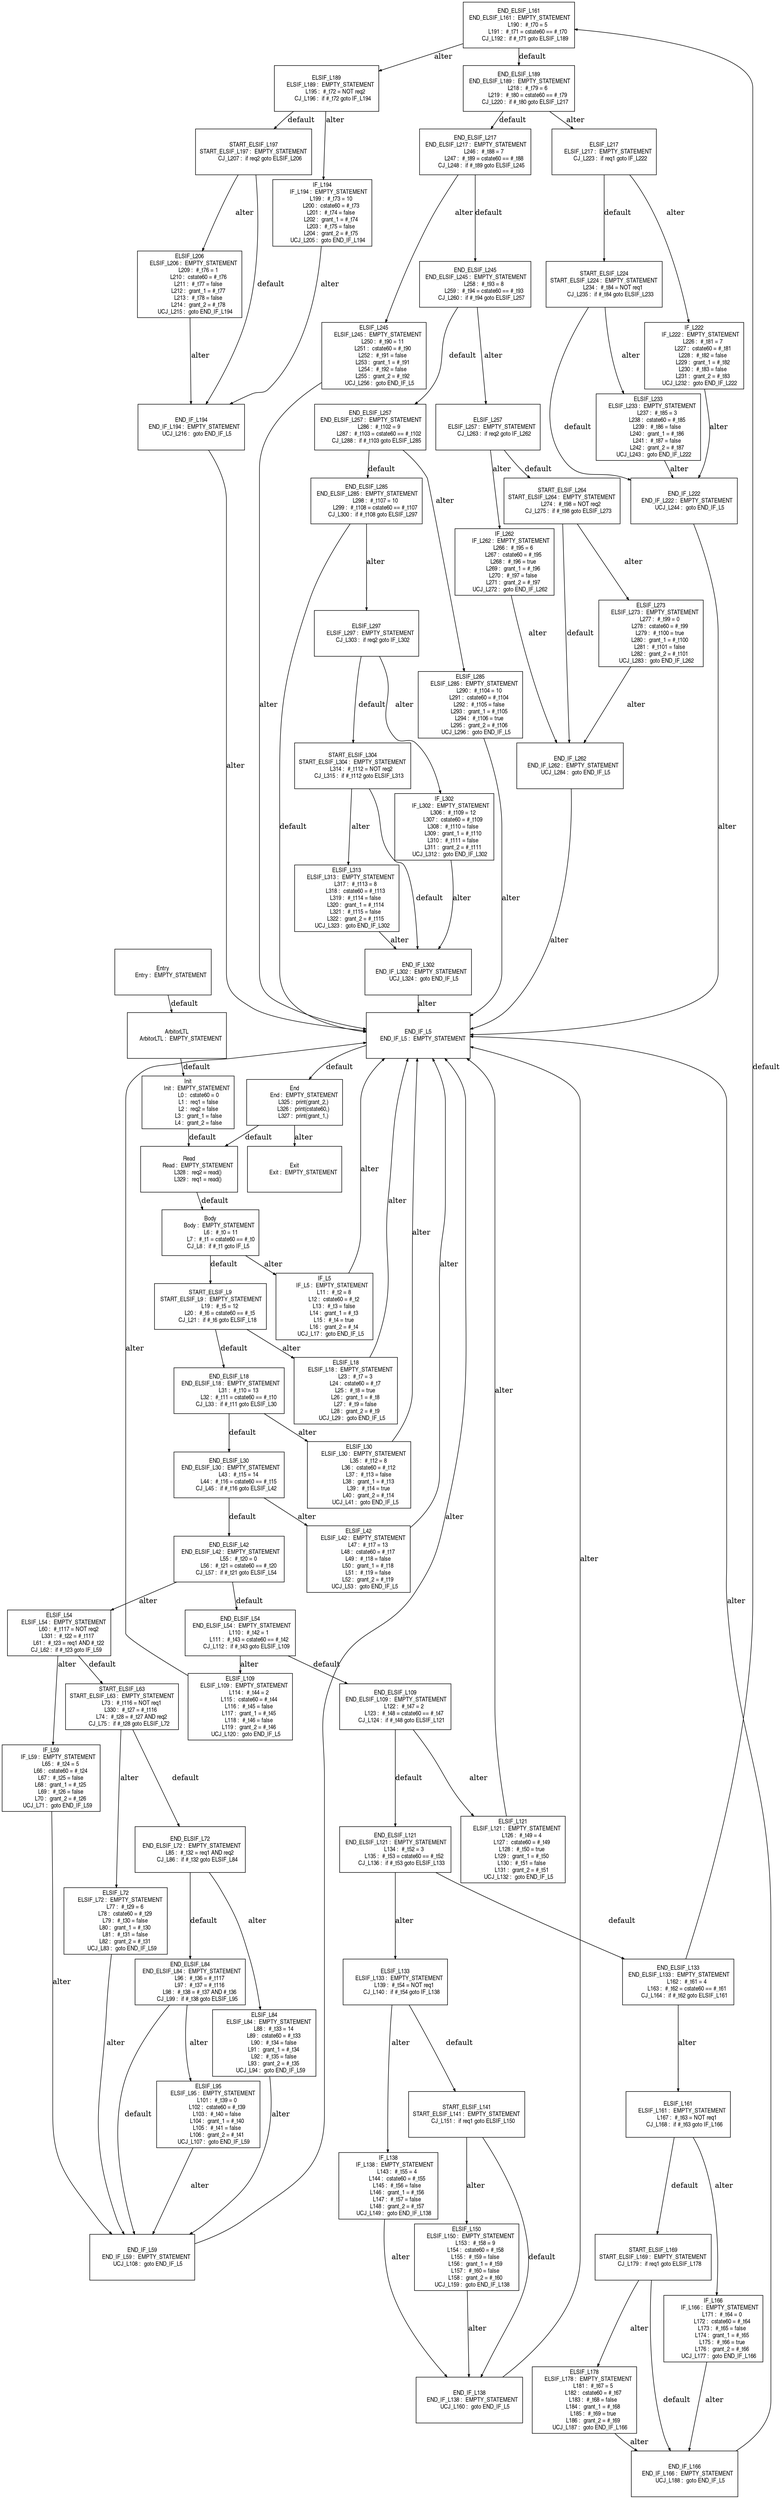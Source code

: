 digraph G {
  ranksep=.25;
  edge [arrowsize=.5]
  node [shape=rectangle, fontname="ArialNarrow",
        fontsize=12,  height=1.2];
  "END_ELSIF_L161
 END_ELSIF_L161 :  EMPTY_STATEMENT
           L190 :  #_t70 = 5
           L191 :  #_t71 = cstate60 == #_t70
        CJ_L192 :  if #_t71 goto ELSIF_L189
"; "ELSIF_L150
     ELSIF_L150 :  EMPTY_STATEMENT
           L153 :  #_t58 = 9
           L154 :  cstate60 = #_t58
           L155 :  #_t59 = false
           L156 :  grant_1 = #_t59
           L157 :  #_t60 = false
           L158 :  grant_2 = #_t60
       UCJ_L159 :  goto END_IF_L138
"; "IF_L138
        IF_L138 :  EMPTY_STATEMENT
           L143 :  #_t55 = 4
           L144 :  cstate60 = #_t55
           L145 :  #_t56 = false
           L146 :  grant_1 = #_t56
           L147 :  #_t57 = false
           L148 :  grant_2 = #_t57
       UCJ_L149 :  goto END_IF_L138
"; "Read
           Read :  EMPTY_STATEMENT
           L328 :  req2 = read()
           L329 :  req1 = read()
"; "START_ELSIF_L9
 START_ELSIF_L9 :  EMPTY_STATEMENT
            L19 :  #_t5 = 12
            L20 :  #_t6 = cstate60 == #_t5
         CJ_L21 :  if #_t6 goto ELSIF_L18
"; "ELSIF_L133
     ELSIF_L133 :  EMPTY_STATEMENT
           L139 :  #_t54 = NOT req1
        CJ_L140 :  if #_t54 goto IF_L138
"; "END_IF_L262
    END_IF_L262 :  EMPTY_STATEMENT
       UCJ_L284 :  goto END_IF_L5
"; "ELSIF_L285
     ELSIF_L285 :  EMPTY_STATEMENT
           L290 :  #_t104 = 10
           L291 :  cstate60 = #_t104
           L292 :  #_t105 = false
           L293 :  grant_1 = #_t105
           L294 :  #_t106 = true
           L295 :  grant_2 = #_t106
       UCJ_L296 :  goto END_IF_L5
"; "END_IF_L222
    END_IF_L222 :  EMPTY_STATEMENT
       UCJ_L244 :  goto END_IF_L5
"; "ELSIF_L189
     ELSIF_L189 :  EMPTY_STATEMENT
           L195 :  #_t72 = NOT req2
        CJ_L196 :  if #_t72 goto IF_L194
"; "START_ELSIF_L197
START_ELSIF_L197 :  EMPTY_STATEMENT
        CJ_L207 :  if req2 goto ELSIF_L206
"; "ELSIF_L84
      ELSIF_L84 :  EMPTY_STATEMENT
            L88 :  #_t33 = 14
            L89 :  cstate60 = #_t33
            L90 :  #_t34 = false
            L91 :  grant_1 = #_t34
            L92 :  #_t35 = false
            L93 :  grant_2 = #_t35
        UCJ_L94 :  goto END_IF_L59
"; "ELSIF_L121
     ELSIF_L121 :  EMPTY_STATEMENT
           L126 :  #_t49 = 4
           L127 :  cstate60 = #_t49
           L128 :  #_t50 = true
           L129 :  grant_1 = #_t50
           L130 :  #_t51 = false
           L131 :  grant_2 = #_t51
       UCJ_L132 :  goto END_IF_L5
"; "END_IF_L194
    END_IF_L194 :  EMPTY_STATEMENT
       UCJ_L216 :  goto END_IF_L5
"; "End
            End :  EMPTY_STATEMENT
           L325 :  print(grant_2,)
           L326 :  print(cstate60,)
           L327 :  print(grant_1,)
"; "IF_L59
         IF_L59 :  EMPTY_STATEMENT
            L65 :  #_t24 = 5
            L66 :  cstate60 = #_t24
            L67 :  #_t25 = false
            L68 :  grant_1 = #_t25
            L69 :  #_t26 = false
            L70 :  grant_2 = #_t26
        UCJ_L71 :  goto END_IF_L59
"; "END_ELSIF_L189
 END_ELSIF_L189 :  EMPTY_STATEMENT
           L218 :  #_t79 = 6
           L219 :  #_t80 = cstate60 == #_t79
        CJ_L220 :  if #_t80 goto ELSIF_L217
"; "IF_L5
          IF_L5 :  EMPTY_STATEMENT
            L11 :  #_t2 = 8
            L12 :  cstate60 = #_t2
            L13 :  #_t3 = false
            L14 :  grant_1 = #_t3
            L15 :  #_t4 = true
            L16 :  grant_2 = #_t4
        UCJ_L17 :  goto END_IF_L5
"; "END_ELSIF_L285
 END_ELSIF_L285 :  EMPTY_STATEMENT
           L298 :  #_t107 = 10
           L299 :  #_t108 = cstate60 == #_t107
        CJ_L300 :  if #_t108 goto ELSIF_L297
"; "ArbitorLTL
     ArbitorLTL :  EMPTY_STATEMENT
"; "START_ELSIF_L224
START_ELSIF_L224 :  EMPTY_STATEMENT
           L234 :  #_t84 = NOT req1
        CJ_L235 :  if #_t84 goto ELSIF_L233
"; "ELSIF_L245
     ELSIF_L245 :  EMPTY_STATEMENT
           L250 :  #_t90 = 11
           L251 :  cstate60 = #_t90
           L252 :  #_t91 = false
           L253 :  grant_1 = #_t91
           L254 :  #_t92 = false
           L255 :  grant_2 = #_t92
       UCJ_L256 :  goto END_IF_L5
"; "END_IF_L59
     END_IF_L59 :  EMPTY_STATEMENT
       UCJ_L108 :  goto END_IF_L5
"; "ELSIF_L257
     ELSIF_L257 :  EMPTY_STATEMENT
        CJ_L263 :  if req2 goto IF_L262
"; "ELSIF_L54
      ELSIF_L54 :  EMPTY_STATEMENT
            L60 :  #_t117 = NOT req2
           L331 :  #_t22 = #_t117
            L61 :  #_t23 = req1 AND #_t22
         CJ_L62 :  if #_t23 goto IF_L59
"; "IF_L166
        IF_L166 :  EMPTY_STATEMENT
           L171 :  #_t64 = 0
           L172 :  cstate60 = #_t64
           L173 :  #_t65 = false
           L174 :  grant_1 = #_t65
           L175 :  #_t66 = true
           L176 :  grant_2 = #_t66
       UCJ_L177 :  goto END_IF_L166
"; "ELSIF_L178
     ELSIF_L178 :  EMPTY_STATEMENT
           L181 :  #_t67 = 5
           L182 :  cstate60 = #_t67
           L183 :  #_t68 = false
           L184 :  grant_1 = #_t68
           L185 :  #_t69 = true
           L186 :  grant_2 = #_t69
       UCJ_L187 :  goto END_IF_L166
"; "END_ELSIF_L217
 END_ELSIF_L217 :  EMPTY_STATEMENT
           L246 :  #_t88 = 7
           L247 :  #_t89 = cstate60 == #_t88
        CJ_L248 :  if #_t89 goto ELSIF_L245
"; "Init
           Init :  EMPTY_STATEMENT
             L0 :  cstate60 = 0
             L1 :  req1 = false
             L2 :  req2 = false
             L3 :  grant_1 = false
             L4 :  grant_2 = false
"; "ELSIF_L42
      ELSIF_L42 :  EMPTY_STATEMENT
            L47 :  #_t17 = 13
            L48 :  cstate60 = #_t17
            L49 :  #_t18 = false
            L50 :  grant_1 = #_t18
            L51 :  #_t19 = false
            L52 :  grant_2 = #_t19
        UCJ_L53 :  goto END_IF_L5
"; "ELSIF_L206
     ELSIF_L206 :  EMPTY_STATEMENT
           L209 :  #_t76 = 1
           L210 :  cstate60 = #_t76
           L211 :  #_t77 = false
           L212 :  grant_1 = #_t77
           L213 :  #_t78 = false
           L214 :  grant_2 = #_t78
       UCJ_L215 :  goto END_IF_L194
"; "END_ELSIF_L42
  END_ELSIF_L42 :  EMPTY_STATEMENT
            L55 :  #_t20 = 0
            L56 :  #_t21 = cstate60 == #_t20
         CJ_L57 :  if #_t21 goto ELSIF_L54
"; "IF_L194
        IF_L194 :  EMPTY_STATEMENT
           L199 :  #_t73 = 10
           L200 :  cstate60 = #_t73
           L201 :  #_t74 = false
           L202 :  grant_1 = #_t74
           L203 :  #_t75 = false
           L204 :  grant_2 = #_t75
       UCJ_L205 :  goto END_IF_L194
"; "Entry
          Entry :  EMPTY_STATEMENT
"; "START_ELSIF_L264
START_ELSIF_L264 :  EMPTY_STATEMENT
           L274 :  #_t98 = NOT req2
        CJ_L275 :  if #_t98 goto ELSIF_L273
"; "END_ELSIF_L133
 END_ELSIF_L133 :  EMPTY_STATEMENT
           L162 :  #_t61 = 4
           L163 :  #_t62 = cstate60 == #_t61
        CJ_L164 :  if #_t62 goto ELSIF_L161
"; "END_ELSIF_L54
  END_ELSIF_L54 :  EMPTY_STATEMENT
           L110 :  #_t42 = 1
           L111 :  #_t43 = cstate60 == #_t42
        CJ_L112 :  if #_t43 goto ELSIF_L109
"; "ELSIF_L72
      ELSIF_L72 :  EMPTY_STATEMENT
            L77 :  #_t29 = 6
            L78 :  cstate60 = #_t29
            L79 :  #_t30 = false
            L80 :  grant_1 = #_t30
            L81 :  #_t31 = false
            L82 :  grant_2 = #_t31
        UCJ_L83 :  goto END_IF_L59
"; "END_ELSIF_L109
 END_ELSIF_L109 :  EMPTY_STATEMENT
           L122 :  #_t47 = 2
           L123 :  #_t48 = cstate60 == #_t47
        CJ_L124 :  if #_t48 goto ELSIF_L121
"; "ELSIF_L217
     ELSIF_L217 :  EMPTY_STATEMENT
        CJ_L223 :  if req1 goto IF_L222
"; "END_IF_L5
      END_IF_L5 :  EMPTY_STATEMENT
"; "START_ELSIF_L141
START_ELSIF_L141 :  EMPTY_STATEMENT
        CJ_L151 :  if req1 goto ELSIF_L150
"; "Exit
           Exit :  EMPTY_STATEMENT
"; "END_ELSIF_L257
 END_ELSIF_L257 :  EMPTY_STATEMENT
           L286 :  #_t102 = 9
           L287 :  #_t103 = cstate60 == #_t102
        CJ_L288 :  if #_t103 goto ELSIF_L285
"; "START_ELSIF_L63
START_ELSIF_L63 :  EMPTY_STATEMENT
            L73 :  #_t116 = NOT req1
           L330 :  #_t27 = #_t116
            L74 :  #_t28 = #_t27 AND req2
         CJ_L75 :  if #_t28 goto ELSIF_L72
"; "START_ELSIF_L169
START_ELSIF_L169 :  EMPTY_STATEMENT
        CJ_L179 :  if req1 goto ELSIF_L178
"; "END_ELSIF_L245
 END_ELSIF_L245 :  EMPTY_STATEMENT
           L258 :  #_t93 = 8
           L259 :  #_t94 = cstate60 == #_t93
        CJ_L260 :  if #_t94 goto ELSIF_L257
"; "END_IF_L302
    END_IF_L302 :  EMPTY_STATEMENT
       UCJ_L324 :  goto END_IF_L5
"; "ELSIF_L18
      ELSIF_L18 :  EMPTY_STATEMENT
            L23 :  #_t7 = 3
            L24 :  cstate60 = #_t7
            L25 :  #_t8 = true
            L26 :  grant_1 = #_t8
            L27 :  #_t9 = false
            L28 :  grant_2 = #_t9
        UCJ_L29 :  goto END_IF_L5
"; "ELSIF_L95
      ELSIF_L95 :  EMPTY_STATEMENT
           L101 :  #_t39 = 0
           L102 :  cstate60 = #_t39
           L103 :  #_t40 = false
           L104 :  grant_1 = #_t40
           L105 :  #_t41 = false
           L106 :  grant_2 = #_t41
       UCJ_L107 :  goto END_IF_L59
"; "ELSIF_L30
      ELSIF_L30 :  EMPTY_STATEMENT
            L35 :  #_t12 = 8
            L36 :  cstate60 = #_t12
            L37 :  #_t13 = false
            L38 :  grant_1 = #_t13
            L39 :  #_t14 = true
            L40 :  grant_2 = #_t14
        UCJ_L41 :  goto END_IF_L5
"; "END_ELSIF_L30
  END_ELSIF_L30 :  EMPTY_STATEMENT
            L43 :  #_t15 = 14
            L44 :  #_t16 = cstate60 == #_t15
         CJ_L45 :  if #_t16 goto ELSIF_L42
"; "END_IF_L138
    END_IF_L138 :  EMPTY_STATEMENT
       UCJ_L160 :  goto END_IF_L5
"; "Body
           Body :  EMPTY_STATEMENT
             L6 :  #_t0 = 11
             L7 :  #_t1 = cstate60 == #_t0
          CJ_L8 :  if #_t1 goto IF_L5
"; "END_ELSIF_L121
 END_ELSIF_L121 :  EMPTY_STATEMENT
           L134 :  #_t52 = 3
           L135 :  #_t53 = cstate60 == #_t52
        CJ_L136 :  if #_t53 goto ELSIF_L133
"; "START_ELSIF_L304
START_ELSIF_L304 :  EMPTY_STATEMENT
           L314 :  #_t112 = NOT req2
        CJ_L315 :  if #_t112 goto ELSIF_L313
"; "ELSIF_L161
     ELSIF_L161 :  EMPTY_STATEMENT
           L167 :  #_t63 = NOT req1
        CJ_L168 :  if #_t63 goto IF_L166
"; "IF_L222
        IF_L222 :  EMPTY_STATEMENT
           L226 :  #_t81 = 7
           L227 :  cstate60 = #_t81
           L228 :  #_t82 = false
           L229 :  grant_1 = #_t82
           L230 :  #_t83 = false
           L231 :  grant_2 = #_t83
       UCJ_L232 :  goto END_IF_L222
"; "ELSIF_L297
     ELSIF_L297 :  EMPTY_STATEMENT
        CJ_L303 :  if req2 goto IF_L302
"; "END_ELSIF_L72
  END_ELSIF_L72 :  EMPTY_STATEMENT
            L85 :  #_t32 = req1 AND req2
         CJ_L86 :  if #_t32 goto ELSIF_L84
"; "ELSIF_L233
     ELSIF_L233 :  EMPTY_STATEMENT
           L237 :  #_t85 = 3
           L238 :  cstate60 = #_t85
           L239 :  #_t86 = false
           L240 :  grant_1 = #_t86
           L241 :  #_t87 = false
           L242 :  grant_2 = #_t87
       UCJ_L243 :  goto END_IF_L222
"; "END_ELSIF_L18
  END_ELSIF_L18 :  EMPTY_STATEMENT
            L31 :  #_t10 = 13
            L32 :  #_t11 = cstate60 == #_t10
         CJ_L33 :  if #_t11 goto ELSIF_L30
"; "ELSIF_L273
     ELSIF_L273 :  EMPTY_STATEMENT
           L277 :  #_t99 = 0
           L278 :  cstate60 = #_t99
           L279 :  #_t100 = true
           L280 :  grant_1 = #_t100
           L281 :  #_t101 = false
           L282 :  grant_2 = #_t101
       UCJ_L283 :  goto END_IF_L262
"; "IF_L302
        IF_L302 :  EMPTY_STATEMENT
           L306 :  #_t109 = 12
           L307 :  cstate60 = #_t109
           L308 :  #_t110 = false
           L309 :  grant_1 = #_t110
           L310 :  #_t111 = false
           L311 :  grant_2 = #_t111
       UCJ_L312 :  goto END_IF_L302
"; "END_IF_L166
    END_IF_L166 :  EMPTY_STATEMENT
       UCJ_L188 :  goto END_IF_L5
"; "IF_L262
        IF_L262 :  EMPTY_STATEMENT
           L266 :  #_t95 = 6
           L267 :  cstate60 = #_t95
           L268 :  #_t96 = true
           L269 :  grant_1 = #_t96
           L270 :  #_t97 = false
           L271 :  grant_2 = #_t97
       UCJ_L272 :  goto END_IF_L262
"; "END_ELSIF_L84
  END_ELSIF_L84 :  EMPTY_STATEMENT
            L96 :  #_t36 = #_t117
            L97 :  #_t37 = #_t116
            L98 :  #_t38 = #_t37 AND #_t36
         CJ_L99 :  if #_t38 goto ELSIF_L95
"; "ELSIF_L109
     ELSIF_L109 :  EMPTY_STATEMENT
           L114 :  #_t44 = 2
           L115 :  cstate60 = #_t44
           L116 :  #_t45 = false
           L117 :  grant_1 = #_t45
           L118 :  #_t46 = false
           L119 :  grant_2 = #_t46
       UCJ_L120 :  goto END_IF_L5
"; "ELSIF_L313
     ELSIF_L313 :  EMPTY_STATEMENT
           L317 :  #_t113 = 8
           L318 :  cstate60 = #_t113
           L319 :  #_t114 = false
           L320 :  grant_1 = #_t114
           L321 :  #_t115 = false
           L322 :  grant_2 = #_t115
       UCJ_L323 :  goto END_IF_L302
"; 
  "ArbitorLTL
     ArbitorLTL :  EMPTY_STATEMENT
" -> "Init
           Init :  EMPTY_STATEMENT
             L0 :  cstate60 = 0
             L1 :  req1 = false
             L2 :  req2 = false
             L3 :  grant_1 = false
             L4 :  grant_2 = false
"  [label="default"];
  "Init
           Init :  EMPTY_STATEMENT
             L0 :  cstate60 = 0
             L1 :  req1 = false
             L2 :  req2 = false
             L3 :  grant_1 = false
             L4 :  grant_2 = false
" -> "Read
           Read :  EMPTY_STATEMENT
           L328 :  req2 = read()
           L329 :  req1 = read()
"  [label="default"];
  "Body
           Body :  EMPTY_STATEMENT
             L6 :  #_t0 = 11
             L7 :  #_t1 = cstate60 == #_t0
          CJ_L8 :  if #_t1 goto IF_L5
" -> "START_ELSIF_L9
 START_ELSIF_L9 :  EMPTY_STATEMENT
            L19 :  #_t5 = 12
            L20 :  #_t6 = cstate60 == #_t5
         CJ_L21 :  if #_t6 goto ELSIF_L18
"  [label="default"];
  "Body
           Body :  EMPTY_STATEMENT
             L6 :  #_t0 = 11
             L7 :  #_t1 = cstate60 == #_t0
          CJ_L8 :  if #_t1 goto IF_L5
" -> "IF_L5
          IF_L5 :  EMPTY_STATEMENT
            L11 :  #_t2 = 8
            L12 :  cstate60 = #_t2
            L13 :  #_t3 = false
            L14 :  grant_1 = #_t3
            L15 :  #_t4 = true
            L16 :  grant_2 = #_t4
        UCJ_L17 :  goto END_IF_L5
"  [label="alter"];
  "IF_L5
          IF_L5 :  EMPTY_STATEMENT
            L11 :  #_t2 = 8
            L12 :  cstate60 = #_t2
            L13 :  #_t3 = false
            L14 :  grant_1 = #_t3
            L15 :  #_t4 = true
            L16 :  grant_2 = #_t4
        UCJ_L17 :  goto END_IF_L5
" -> "END_IF_L5
      END_IF_L5 :  EMPTY_STATEMENT
"  [label="alter"];
  "START_ELSIF_L9
 START_ELSIF_L9 :  EMPTY_STATEMENT
            L19 :  #_t5 = 12
            L20 :  #_t6 = cstate60 == #_t5
         CJ_L21 :  if #_t6 goto ELSIF_L18
" -> "END_ELSIF_L18
  END_ELSIF_L18 :  EMPTY_STATEMENT
            L31 :  #_t10 = 13
            L32 :  #_t11 = cstate60 == #_t10
         CJ_L33 :  if #_t11 goto ELSIF_L30
"  [label="default"];
  "START_ELSIF_L9
 START_ELSIF_L9 :  EMPTY_STATEMENT
            L19 :  #_t5 = 12
            L20 :  #_t6 = cstate60 == #_t5
         CJ_L21 :  if #_t6 goto ELSIF_L18
" -> "ELSIF_L18
      ELSIF_L18 :  EMPTY_STATEMENT
            L23 :  #_t7 = 3
            L24 :  cstate60 = #_t7
            L25 :  #_t8 = true
            L26 :  grant_1 = #_t8
            L27 :  #_t9 = false
            L28 :  grant_2 = #_t9
        UCJ_L29 :  goto END_IF_L5
"  [label="alter"];
  "ELSIF_L18
      ELSIF_L18 :  EMPTY_STATEMENT
            L23 :  #_t7 = 3
            L24 :  cstate60 = #_t7
            L25 :  #_t8 = true
            L26 :  grant_1 = #_t8
            L27 :  #_t9 = false
            L28 :  grant_2 = #_t9
        UCJ_L29 :  goto END_IF_L5
" -> "END_IF_L5
      END_IF_L5 :  EMPTY_STATEMENT
"  [label="alter"];
  "END_ELSIF_L18
  END_ELSIF_L18 :  EMPTY_STATEMENT
            L31 :  #_t10 = 13
            L32 :  #_t11 = cstate60 == #_t10
         CJ_L33 :  if #_t11 goto ELSIF_L30
" -> "END_ELSIF_L30
  END_ELSIF_L30 :  EMPTY_STATEMENT
            L43 :  #_t15 = 14
            L44 :  #_t16 = cstate60 == #_t15
         CJ_L45 :  if #_t16 goto ELSIF_L42
"  [label="default"];
  "END_ELSIF_L18
  END_ELSIF_L18 :  EMPTY_STATEMENT
            L31 :  #_t10 = 13
            L32 :  #_t11 = cstate60 == #_t10
         CJ_L33 :  if #_t11 goto ELSIF_L30
" -> "ELSIF_L30
      ELSIF_L30 :  EMPTY_STATEMENT
            L35 :  #_t12 = 8
            L36 :  cstate60 = #_t12
            L37 :  #_t13 = false
            L38 :  grant_1 = #_t13
            L39 :  #_t14 = true
            L40 :  grant_2 = #_t14
        UCJ_L41 :  goto END_IF_L5
"  [label="alter"];
  "ELSIF_L30
      ELSIF_L30 :  EMPTY_STATEMENT
            L35 :  #_t12 = 8
            L36 :  cstate60 = #_t12
            L37 :  #_t13 = false
            L38 :  grant_1 = #_t13
            L39 :  #_t14 = true
            L40 :  grant_2 = #_t14
        UCJ_L41 :  goto END_IF_L5
" -> "END_IF_L5
      END_IF_L5 :  EMPTY_STATEMENT
"  [label="alter"];
  "END_ELSIF_L30
  END_ELSIF_L30 :  EMPTY_STATEMENT
            L43 :  #_t15 = 14
            L44 :  #_t16 = cstate60 == #_t15
         CJ_L45 :  if #_t16 goto ELSIF_L42
" -> "END_ELSIF_L42
  END_ELSIF_L42 :  EMPTY_STATEMENT
            L55 :  #_t20 = 0
            L56 :  #_t21 = cstate60 == #_t20
         CJ_L57 :  if #_t21 goto ELSIF_L54
"  [label="default"];
  "END_ELSIF_L30
  END_ELSIF_L30 :  EMPTY_STATEMENT
            L43 :  #_t15 = 14
            L44 :  #_t16 = cstate60 == #_t15
         CJ_L45 :  if #_t16 goto ELSIF_L42
" -> "ELSIF_L42
      ELSIF_L42 :  EMPTY_STATEMENT
            L47 :  #_t17 = 13
            L48 :  cstate60 = #_t17
            L49 :  #_t18 = false
            L50 :  grant_1 = #_t18
            L51 :  #_t19 = false
            L52 :  grant_2 = #_t19
        UCJ_L53 :  goto END_IF_L5
"  [label="alter"];
  "ELSIF_L42
      ELSIF_L42 :  EMPTY_STATEMENT
            L47 :  #_t17 = 13
            L48 :  cstate60 = #_t17
            L49 :  #_t18 = false
            L50 :  grant_1 = #_t18
            L51 :  #_t19 = false
            L52 :  grant_2 = #_t19
        UCJ_L53 :  goto END_IF_L5
" -> "END_IF_L5
      END_IF_L5 :  EMPTY_STATEMENT
"  [label="alter"];
  "END_ELSIF_L42
  END_ELSIF_L42 :  EMPTY_STATEMENT
            L55 :  #_t20 = 0
            L56 :  #_t21 = cstate60 == #_t20
         CJ_L57 :  if #_t21 goto ELSIF_L54
" -> "END_ELSIF_L54
  END_ELSIF_L54 :  EMPTY_STATEMENT
           L110 :  #_t42 = 1
           L111 :  #_t43 = cstate60 == #_t42
        CJ_L112 :  if #_t43 goto ELSIF_L109
"  [label="default"];
  "END_ELSIF_L42
  END_ELSIF_L42 :  EMPTY_STATEMENT
            L55 :  #_t20 = 0
            L56 :  #_t21 = cstate60 == #_t20
         CJ_L57 :  if #_t21 goto ELSIF_L54
" -> "ELSIF_L54
      ELSIF_L54 :  EMPTY_STATEMENT
            L60 :  #_t117 = NOT req2
           L331 :  #_t22 = #_t117
            L61 :  #_t23 = req1 AND #_t22
         CJ_L62 :  if #_t23 goto IF_L59
"  [label="alter"];
  "ELSIF_L54
      ELSIF_L54 :  EMPTY_STATEMENT
            L60 :  #_t117 = NOT req2
           L331 :  #_t22 = #_t117
            L61 :  #_t23 = req1 AND #_t22
         CJ_L62 :  if #_t23 goto IF_L59
" -> "START_ELSIF_L63
START_ELSIF_L63 :  EMPTY_STATEMENT
            L73 :  #_t116 = NOT req1
           L330 :  #_t27 = #_t116
            L74 :  #_t28 = #_t27 AND req2
         CJ_L75 :  if #_t28 goto ELSIF_L72
"  [label="default"];
  "ELSIF_L54
      ELSIF_L54 :  EMPTY_STATEMENT
            L60 :  #_t117 = NOT req2
           L331 :  #_t22 = #_t117
            L61 :  #_t23 = req1 AND #_t22
         CJ_L62 :  if #_t23 goto IF_L59
" -> "IF_L59
         IF_L59 :  EMPTY_STATEMENT
            L65 :  #_t24 = 5
            L66 :  cstate60 = #_t24
            L67 :  #_t25 = false
            L68 :  grant_1 = #_t25
            L69 :  #_t26 = false
            L70 :  grant_2 = #_t26
        UCJ_L71 :  goto END_IF_L59
"  [label="alter"];
  "IF_L59
         IF_L59 :  EMPTY_STATEMENT
            L65 :  #_t24 = 5
            L66 :  cstate60 = #_t24
            L67 :  #_t25 = false
            L68 :  grant_1 = #_t25
            L69 :  #_t26 = false
            L70 :  grant_2 = #_t26
        UCJ_L71 :  goto END_IF_L59
" -> "END_IF_L59
     END_IF_L59 :  EMPTY_STATEMENT
       UCJ_L108 :  goto END_IF_L5
"  [label="alter"];
  "START_ELSIF_L63
START_ELSIF_L63 :  EMPTY_STATEMENT
            L73 :  #_t116 = NOT req1
           L330 :  #_t27 = #_t116
            L74 :  #_t28 = #_t27 AND req2
         CJ_L75 :  if #_t28 goto ELSIF_L72
" -> "END_ELSIF_L72
  END_ELSIF_L72 :  EMPTY_STATEMENT
            L85 :  #_t32 = req1 AND req2
         CJ_L86 :  if #_t32 goto ELSIF_L84
"  [label="default"];
  "START_ELSIF_L63
START_ELSIF_L63 :  EMPTY_STATEMENT
            L73 :  #_t116 = NOT req1
           L330 :  #_t27 = #_t116
            L74 :  #_t28 = #_t27 AND req2
         CJ_L75 :  if #_t28 goto ELSIF_L72
" -> "ELSIF_L72
      ELSIF_L72 :  EMPTY_STATEMENT
            L77 :  #_t29 = 6
            L78 :  cstate60 = #_t29
            L79 :  #_t30 = false
            L80 :  grant_1 = #_t30
            L81 :  #_t31 = false
            L82 :  grant_2 = #_t31
        UCJ_L83 :  goto END_IF_L59
"  [label="alter"];
  "ELSIF_L72
      ELSIF_L72 :  EMPTY_STATEMENT
            L77 :  #_t29 = 6
            L78 :  cstate60 = #_t29
            L79 :  #_t30 = false
            L80 :  grant_1 = #_t30
            L81 :  #_t31 = false
            L82 :  grant_2 = #_t31
        UCJ_L83 :  goto END_IF_L59
" -> "END_IF_L59
     END_IF_L59 :  EMPTY_STATEMENT
       UCJ_L108 :  goto END_IF_L5
"  [label="alter"];
  "END_ELSIF_L72
  END_ELSIF_L72 :  EMPTY_STATEMENT
            L85 :  #_t32 = req1 AND req2
         CJ_L86 :  if #_t32 goto ELSIF_L84
" -> "END_ELSIF_L84
  END_ELSIF_L84 :  EMPTY_STATEMENT
            L96 :  #_t36 = #_t117
            L97 :  #_t37 = #_t116
            L98 :  #_t38 = #_t37 AND #_t36
         CJ_L99 :  if #_t38 goto ELSIF_L95
"  [label="default"];
  "END_ELSIF_L72
  END_ELSIF_L72 :  EMPTY_STATEMENT
            L85 :  #_t32 = req1 AND req2
         CJ_L86 :  if #_t32 goto ELSIF_L84
" -> "ELSIF_L84
      ELSIF_L84 :  EMPTY_STATEMENT
            L88 :  #_t33 = 14
            L89 :  cstate60 = #_t33
            L90 :  #_t34 = false
            L91 :  grant_1 = #_t34
            L92 :  #_t35 = false
            L93 :  grant_2 = #_t35
        UCJ_L94 :  goto END_IF_L59
"  [label="alter"];
  "ELSIF_L84
      ELSIF_L84 :  EMPTY_STATEMENT
            L88 :  #_t33 = 14
            L89 :  cstate60 = #_t33
            L90 :  #_t34 = false
            L91 :  grant_1 = #_t34
            L92 :  #_t35 = false
            L93 :  grant_2 = #_t35
        UCJ_L94 :  goto END_IF_L59
" -> "END_IF_L59
     END_IF_L59 :  EMPTY_STATEMENT
       UCJ_L108 :  goto END_IF_L5
"  [label="alter"];
  "END_ELSIF_L84
  END_ELSIF_L84 :  EMPTY_STATEMENT
            L96 :  #_t36 = #_t117
            L97 :  #_t37 = #_t116
            L98 :  #_t38 = #_t37 AND #_t36
         CJ_L99 :  if #_t38 goto ELSIF_L95
" -> "END_IF_L59
     END_IF_L59 :  EMPTY_STATEMENT
       UCJ_L108 :  goto END_IF_L5
"  [label="default"];
  "END_ELSIF_L84
  END_ELSIF_L84 :  EMPTY_STATEMENT
            L96 :  #_t36 = #_t117
            L97 :  #_t37 = #_t116
            L98 :  #_t38 = #_t37 AND #_t36
         CJ_L99 :  if #_t38 goto ELSIF_L95
" -> "ELSIF_L95
      ELSIF_L95 :  EMPTY_STATEMENT
           L101 :  #_t39 = 0
           L102 :  cstate60 = #_t39
           L103 :  #_t40 = false
           L104 :  grant_1 = #_t40
           L105 :  #_t41 = false
           L106 :  grant_2 = #_t41
       UCJ_L107 :  goto END_IF_L59
"  [label="alter"];
  "ELSIF_L95
      ELSIF_L95 :  EMPTY_STATEMENT
           L101 :  #_t39 = 0
           L102 :  cstate60 = #_t39
           L103 :  #_t40 = false
           L104 :  grant_1 = #_t40
           L105 :  #_t41 = false
           L106 :  grant_2 = #_t41
       UCJ_L107 :  goto END_IF_L59
" -> "END_IF_L59
     END_IF_L59 :  EMPTY_STATEMENT
       UCJ_L108 :  goto END_IF_L5
"  [label="alter"];
  "END_IF_L59
     END_IF_L59 :  EMPTY_STATEMENT
       UCJ_L108 :  goto END_IF_L5
" -> "END_IF_L5
      END_IF_L5 :  EMPTY_STATEMENT
"  [label="alter"];
  "END_ELSIF_L54
  END_ELSIF_L54 :  EMPTY_STATEMENT
           L110 :  #_t42 = 1
           L111 :  #_t43 = cstate60 == #_t42
        CJ_L112 :  if #_t43 goto ELSIF_L109
" -> "END_ELSIF_L109
 END_ELSIF_L109 :  EMPTY_STATEMENT
           L122 :  #_t47 = 2
           L123 :  #_t48 = cstate60 == #_t47
        CJ_L124 :  if #_t48 goto ELSIF_L121
"  [label="default"];
  "END_ELSIF_L54
  END_ELSIF_L54 :  EMPTY_STATEMENT
           L110 :  #_t42 = 1
           L111 :  #_t43 = cstate60 == #_t42
        CJ_L112 :  if #_t43 goto ELSIF_L109
" -> "ELSIF_L109
     ELSIF_L109 :  EMPTY_STATEMENT
           L114 :  #_t44 = 2
           L115 :  cstate60 = #_t44
           L116 :  #_t45 = false
           L117 :  grant_1 = #_t45
           L118 :  #_t46 = false
           L119 :  grant_2 = #_t46
       UCJ_L120 :  goto END_IF_L5
"  [label="alter"];
  "ELSIF_L109
     ELSIF_L109 :  EMPTY_STATEMENT
           L114 :  #_t44 = 2
           L115 :  cstate60 = #_t44
           L116 :  #_t45 = false
           L117 :  grant_1 = #_t45
           L118 :  #_t46 = false
           L119 :  grant_2 = #_t46
       UCJ_L120 :  goto END_IF_L5
" -> "END_IF_L5
      END_IF_L5 :  EMPTY_STATEMENT
"  [label="alter"];
  "END_ELSIF_L109
 END_ELSIF_L109 :  EMPTY_STATEMENT
           L122 :  #_t47 = 2
           L123 :  #_t48 = cstate60 == #_t47
        CJ_L124 :  if #_t48 goto ELSIF_L121
" -> "END_ELSIF_L121
 END_ELSIF_L121 :  EMPTY_STATEMENT
           L134 :  #_t52 = 3
           L135 :  #_t53 = cstate60 == #_t52
        CJ_L136 :  if #_t53 goto ELSIF_L133
"  [label="default"];
  "END_ELSIF_L109
 END_ELSIF_L109 :  EMPTY_STATEMENT
           L122 :  #_t47 = 2
           L123 :  #_t48 = cstate60 == #_t47
        CJ_L124 :  if #_t48 goto ELSIF_L121
" -> "ELSIF_L121
     ELSIF_L121 :  EMPTY_STATEMENT
           L126 :  #_t49 = 4
           L127 :  cstate60 = #_t49
           L128 :  #_t50 = true
           L129 :  grant_1 = #_t50
           L130 :  #_t51 = false
           L131 :  grant_2 = #_t51
       UCJ_L132 :  goto END_IF_L5
"  [label="alter"];
  "ELSIF_L121
     ELSIF_L121 :  EMPTY_STATEMENT
           L126 :  #_t49 = 4
           L127 :  cstate60 = #_t49
           L128 :  #_t50 = true
           L129 :  grant_1 = #_t50
           L130 :  #_t51 = false
           L131 :  grant_2 = #_t51
       UCJ_L132 :  goto END_IF_L5
" -> "END_IF_L5
      END_IF_L5 :  EMPTY_STATEMENT
"  [label="alter"];
  "END_ELSIF_L121
 END_ELSIF_L121 :  EMPTY_STATEMENT
           L134 :  #_t52 = 3
           L135 :  #_t53 = cstate60 == #_t52
        CJ_L136 :  if #_t53 goto ELSIF_L133
" -> "END_ELSIF_L133
 END_ELSIF_L133 :  EMPTY_STATEMENT
           L162 :  #_t61 = 4
           L163 :  #_t62 = cstate60 == #_t61
        CJ_L164 :  if #_t62 goto ELSIF_L161
"  [label="default"];
  "END_ELSIF_L121
 END_ELSIF_L121 :  EMPTY_STATEMENT
           L134 :  #_t52 = 3
           L135 :  #_t53 = cstate60 == #_t52
        CJ_L136 :  if #_t53 goto ELSIF_L133
" -> "ELSIF_L133
     ELSIF_L133 :  EMPTY_STATEMENT
           L139 :  #_t54 = NOT req1
        CJ_L140 :  if #_t54 goto IF_L138
"  [label="alter"];
  "ELSIF_L133
     ELSIF_L133 :  EMPTY_STATEMENT
           L139 :  #_t54 = NOT req1
        CJ_L140 :  if #_t54 goto IF_L138
" -> "START_ELSIF_L141
START_ELSIF_L141 :  EMPTY_STATEMENT
        CJ_L151 :  if req1 goto ELSIF_L150
"  [label="default"];
  "ELSIF_L133
     ELSIF_L133 :  EMPTY_STATEMENT
           L139 :  #_t54 = NOT req1
        CJ_L140 :  if #_t54 goto IF_L138
" -> "IF_L138
        IF_L138 :  EMPTY_STATEMENT
           L143 :  #_t55 = 4
           L144 :  cstate60 = #_t55
           L145 :  #_t56 = false
           L146 :  grant_1 = #_t56
           L147 :  #_t57 = false
           L148 :  grant_2 = #_t57
       UCJ_L149 :  goto END_IF_L138
"  [label="alter"];
  "IF_L138
        IF_L138 :  EMPTY_STATEMENT
           L143 :  #_t55 = 4
           L144 :  cstate60 = #_t55
           L145 :  #_t56 = false
           L146 :  grant_1 = #_t56
           L147 :  #_t57 = false
           L148 :  grant_2 = #_t57
       UCJ_L149 :  goto END_IF_L138
" -> "END_IF_L138
    END_IF_L138 :  EMPTY_STATEMENT
       UCJ_L160 :  goto END_IF_L5
"  [label="alter"];
  "START_ELSIF_L141
START_ELSIF_L141 :  EMPTY_STATEMENT
        CJ_L151 :  if req1 goto ELSIF_L150
" -> "END_IF_L138
    END_IF_L138 :  EMPTY_STATEMENT
       UCJ_L160 :  goto END_IF_L5
"  [label="default"];
  "START_ELSIF_L141
START_ELSIF_L141 :  EMPTY_STATEMENT
        CJ_L151 :  if req1 goto ELSIF_L150
" -> "ELSIF_L150
     ELSIF_L150 :  EMPTY_STATEMENT
           L153 :  #_t58 = 9
           L154 :  cstate60 = #_t58
           L155 :  #_t59 = false
           L156 :  grant_1 = #_t59
           L157 :  #_t60 = false
           L158 :  grant_2 = #_t60
       UCJ_L159 :  goto END_IF_L138
"  [label="alter"];
  "ELSIF_L150
     ELSIF_L150 :  EMPTY_STATEMENT
           L153 :  #_t58 = 9
           L154 :  cstate60 = #_t58
           L155 :  #_t59 = false
           L156 :  grant_1 = #_t59
           L157 :  #_t60 = false
           L158 :  grant_2 = #_t60
       UCJ_L159 :  goto END_IF_L138
" -> "END_IF_L138
    END_IF_L138 :  EMPTY_STATEMENT
       UCJ_L160 :  goto END_IF_L5
"  [label="alter"];
  "END_IF_L138
    END_IF_L138 :  EMPTY_STATEMENT
       UCJ_L160 :  goto END_IF_L5
" -> "END_IF_L5
      END_IF_L5 :  EMPTY_STATEMENT
"  [label="alter"];
  "END_ELSIF_L133
 END_ELSIF_L133 :  EMPTY_STATEMENT
           L162 :  #_t61 = 4
           L163 :  #_t62 = cstate60 == #_t61
        CJ_L164 :  if #_t62 goto ELSIF_L161
" -> "END_ELSIF_L161
 END_ELSIF_L161 :  EMPTY_STATEMENT
           L190 :  #_t70 = 5
           L191 :  #_t71 = cstate60 == #_t70
        CJ_L192 :  if #_t71 goto ELSIF_L189
"  [label="default"];
  "END_ELSIF_L133
 END_ELSIF_L133 :  EMPTY_STATEMENT
           L162 :  #_t61 = 4
           L163 :  #_t62 = cstate60 == #_t61
        CJ_L164 :  if #_t62 goto ELSIF_L161
" -> "ELSIF_L161
     ELSIF_L161 :  EMPTY_STATEMENT
           L167 :  #_t63 = NOT req1
        CJ_L168 :  if #_t63 goto IF_L166
"  [label="alter"];
  "ELSIF_L161
     ELSIF_L161 :  EMPTY_STATEMENT
           L167 :  #_t63 = NOT req1
        CJ_L168 :  if #_t63 goto IF_L166
" -> "START_ELSIF_L169
START_ELSIF_L169 :  EMPTY_STATEMENT
        CJ_L179 :  if req1 goto ELSIF_L178
"  [label="default"];
  "ELSIF_L161
     ELSIF_L161 :  EMPTY_STATEMENT
           L167 :  #_t63 = NOT req1
        CJ_L168 :  if #_t63 goto IF_L166
" -> "IF_L166
        IF_L166 :  EMPTY_STATEMENT
           L171 :  #_t64 = 0
           L172 :  cstate60 = #_t64
           L173 :  #_t65 = false
           L174 :  grant_1 = #_t65
           L175 :  #_t66 = true
           L176 :  grant_2 = #_t66
       UCJ_L177 :  goto END_IF_L166
"  [label="alter"];
  "IF_L166
        IF_L166 :  EMPTY_STATEMENT
           L171 :  #_t64 = 0
           L172 :  cstate60 = #_t64
           L173 :  #_t65 = false
           L174 :  grant_1 = #_t65
           L175 :  #_t66 = true
           L176 :  grant_2 = #_t66
       UCJ_L177 :  goto END_IF_L166
" -> "END_IF_L166
    END_IF_L166 :  EMPTY_STATEMENT
       UCJ_L188 :  goto END_IF_L5
"  [label="alter"];
  "START_ELSIF_L169
START_ELSIF_L169 :  EMPTY_STATEMENT
        CJ_L179 :  if req1 goto ELSIF_L178
" -> "END_IF_L166
    END_IF_L166 :  EMPTY_STATEMENT
       UCJ_L188 :  goto END_IF_L5
"  [label="default"];
  "START_ELSIF_L169
START_ELSIF_L169 :  EMPTY_STATEMENT
        CJ_L179 :  if req1 goto ELSIF_L178
" -> "ELSIF_L178
     ELSIF_L178 :  EMPTY_STATEMENT
           L181 :  #_t67 = 5
           L182 :  cstate60 = #_t67
           L183 :  #_t68 = false
           L184 :  grant_1 = #_t68
           L185 :  #_t69 = true
           L186 :  grant_2 = #_t69
       UCJ_L187 :  goto END_IF_L166
"  [label="alter"];
  "ELSIF_L178
     ELSIF_L178 :  EMPTY_STATEMENT
           L181 :  #_t67 = 5
           L182 :  cstate60 = #_t67
           L183 :  #_t68 = false
           L184 :  grant_1 = #_t68
           L185 :  #_t69 = true
           L186 :  grant_2 = #_t69
       UCJ_L187 :  goto END_IF_L166
" -> "END_IF_L166
    END_IF_L166 :  EMPTY_STATEMENT
       UCJ_L188 :  goto END_IF_L5
"  [label="alter"];
  "END_IF_L166
    END_IF_L166 :  EMPTY_STATEMENT
       UCJ_L188 :  goto END_IF_L5
" -> "END_IF_L5
      END_IF_L5 :  EMPTY_STATEMENT
"  [label="alter"];
  "END_ELSIF_L161
 END_ELSIF_L161 :  EMPTY_STATEMENT
           L190 :  #_t70 = 5
           L191 :  #_t71 = cstate60 == #_t70
        CJ_L192 :  if #_t71 goto ELSIF_L189
" -> "END_ELSIF_L189
 END_ELSIF_L189 :  EMPTY_STATEMENT
           L218 :  #_t79 = 6
           L219 :  #_t80 = cstate60 == #_t79
        CJ_L220 :  if #_t80 goto ELSIF_L217
"  [label="default"];
  "END_ELSIF_L161
 END_ELSIF_L161 :  EMPTY_STATEMENT
           L190 :  #_t70 = 5
           L191 :  #_t71 = cstate60 == #_t70
        CJ_L192 :  if #_t71 goto ELSIF_L189
" -> "ELSIF_L189
     ELSIF_L189 :  EMPTY_STATEMENT
           L195 :  #_t72 = NOT req2
        CJ_L196 :  if #_t72 goto IF_L194
"  [label="alter"];
  "ELSIF_L189
     ELSIF_L189 :  EMPTY_STATEMENT
           L195 :  #_t72 = NOT req2
        CJ_L196 :  if #_t72 goto IF_L194
" -> "START_ELSIF_L197
START_ELSIF_L197 :  EMPTY_STATEMENT
        CJ_L207 :  if req2 goto ELSIF_L206
"  [label="default"];
  "ELSIF_L189
     ELSIF_L189 :  EMPTY_STATEMENT
           L195 :  #_t72 = NOT req2
        CJ_L196 :  if #_t72 goto IF_L194
" -> "IF_L194
        IF_L194 :  EMPTY_STATEMENT
           L199 :  #_t73 = 10
           L200 :  cstate60 = #_t73
           L201 :  #_t74 = false
           L202 :  grant_1 = #_t74
           L203 :  #_t75 = false
           L204 :  grant_2 = #_t75
       UCJ_L205 :  goto END_IF_L194
"  [label="alter"];
  "IF_L194
        IF_L194 :  EMPTY_STATEMENT
           L199 :  #_t73 = 10
           L200 :  cstate60 = #_t73
           L201 :  #_t74 = false
           L202 :  grant_1 = #_t74
           L203 :  #_t75 = false
           L204 :  grant_2 = #_t75
       UCJ_L205 :  goto END_IF_L194
" -> "END_IF_L194
    END_IF_L194 :  EMPTY_STATEMENT
       UCJ_L216 :  goto END_IF_L5
"  [label="alter"];
  "START_ELSIF_L197
START_ELSIF_L197 :  EMPTY_STATEMENT
        CJ_L207 :  if req2 goto ELSIF_L206
" -> "END_IF_L194
    END_IF_L194 :  EMPTY_STATEMENT
       UCJ_L216 :  goto END_IF_L5
"  [label="default"];
  "START_ELSIF_L197
START_ELSIF_L197 :  EMPTY_STATEMENT
        CJ_L207 :  if req2 goto ELSIF_L206
" -> "ELSIF_L206
     ELSIF_L206 :  EMPTY_STATEMENT
           L209 :  #_t76 = 1
           L210 :  cstate60 = #_t76
           L211 :  #_t77 = false
           L212 :  grant_1 = #_t77
           L213 :  #_t78 = false
           L214 :  grant_2 = #_t78
       UCJ_L215 :  goto END_IF_L194
"  [label="alter"];
  "ELSIF_L206
     ELSIF_L206 :  EMPTY_STATEMENT
           L209 :  #_t76 = 1
           L210 :  cstate60 = #_t76
           L211 :  #_t77 = false
           L212 :  grant_1 = #_t77
           L213 :  #_t78 = false
           L214 :  grant_2 = #_t78
       UCJ_L215 :  goto END_IF_L194
" -> "END_IF_L194
    END_IF_L194 :  EMPTY_STATEMENT
       UCJ_L216 :  goto END_IF_L5
"  [label="alter"];
  "END_IF_L194
    END_IF_L194 :  EMPTY_STATEMENT
       UCJ_L216 :  goto END_IF_L5
" -> "END_IF_L5
      END_IF_L5 :  EMPTY_STATEMENT
"  [label="alter"];
  "END_ELSIF_L189
 END_ELSIF_L189 :  EMPTY_STATEMENT
           L218 :  #_t79 = 6
           L219 :  #_t80 = cstate60 == #_t79
        CJ_L220 :  if #_t80 goto ELSIF_L217
" -> "END_ELSIF_L217
 END_ELSIF_L217 :  EMPTY_STATEMENT
           L246 :  #_t88 = 7
           L247 :  #_t89 = cstate60 == #_t88
        CJ_L248 :  if #_t89 goto ELSIF_L245
"  [label="default"];
  "END_ELSIF_L189
 END_ELSIF_L189 :  EMPTY_STATEMENT
           L218 :  #_t79 = 6
           L219 :  #_t80 = cstate60 == #_t79
        CJ_L220 :  if #_t80 goto ELSIF_L217
" -> "ELSIF_L217
     ELSIF_L217 :  EMPTY_STATEMENT
        CJ_L223 :  if req1 goto IF_L222
"  [label="alter"];
  "ELSIF_L217
     ELSIF_L217 :  EMPTY_STATEMENT
        CJ_L223 :  if req1 goto IF_L222
" -> "START_ELSIF_L224
START_ELSIF_L224 :  EMPTY_STATEMENT
           L234 :  #_t84 = NOT req1
        CJ_L235 :  if #_t84 goto ELSIF_L233
"  [label="default"];
  "ELSIF_L217
     ELSIF_L217 :  EMPTY_STATEMENT
        CJ_L223 :  if req1 goto IF_L222
" -> "IF_L222
        IF_L222 :  EMPTY_STATEMENT
           L226 :  #_t81 = 7
           L227 :  cstate60 = #_t81
           L228 :  #_t82 = false
           L229 :  grant_1 = #_t82
           L230 :  #_t83 = false
           L231 :  grant_2 = #_t83
       UCJ_L232 :  goto END_IF_L222
"  [label="alter"];
  "IF_L222
        IF_L222 :  EMPTY_STATEMENT
           L226 :  #_t81 = 7
           L227 :  cstate60 = #_t81
           L228 :  #_t82 = false
           L229 :  grant_1 = #_t82
           L230 :  #_t83 = false
           L231 :  grant_2 = #_t83
       UCJ_L232 :  goto END_IF_L222
" -> "END_IF_L222
    END_IF_L222 :  EMPTY_STATEMENT
       UCJ_L244 :  goto END_IF_L5
"  [label="alter"];
  "START_ELSIF_L224
START_ELSIF_L224 :  EMPTY_STATEMENT
           L234 :  #_t84 = NOT req1
        CJ_L235 :  if #_t84 goto ELSIF_L233
" -> "END_IF_L222
    END_IF_L222 :  EMPTY_STATEMENT
       UCJ_L244 :  goto END_IF_L5
"  [label="default"];
  "START_ELSIF_L224
START_ELSIF_L224 :  EMPTY_STATEMENT
           L234 :  #_t84 = NOT req1
        CJ_L235 :  if #_t84 goto ELSIF_L233
" -> "ELSIF_L233
     ELSIF_L233 :  EMPTY_STATEMENT
           L237 :  #_t85 = 3
           L238 :  cstate60 = #_t85
           L239 :  #_t86 = false
           L240 :  grant_1 = #_t86
           L241 :  #_t87 = false
           L242 :  grant_2 = #_t87
       UCJ_L243 :  goto END_IF_L222
"  [label="alter"];
  "ELSIF_L233
     ELSIF_L233 :  EMPTY_STATEMENT
           L237 :  #_t85 = 3
           L238 :  cstate60 = #_t85
           L239 :  #_t86 = false
           L240 :  grant_1 = #_t86
           L241 :  #_t87 = false
           L242 :  grant_2 = #_t87
       UCJ_L243 :  goto END_IF_L222
" -> "END_IF_L222
    END_IF_L222 :  EMPTY_STATEMENT
       UCJ_L244 :  goto END_IF_L5
"  [label="alter"];
  "END_IF_L222
    END_IF_L222 :  EMPTY_STATEMENT
       UCJ_L244 :  goto END_IF_L5
" -> "END_IF_L5
      END_IF_L5 :  EMPTY_STATEMENT
"  [label="alter"];
  "END_ELSIF_L217
 END_ELSIF_L217 :  EMPTY_STATEMENT
           L246 :  #_t88 = 7
           L247 :  #_t89 = cstate60 == #_t88
        CJ_L248 :  if #_t89 goto ELSIF_L245
" -> "END_ELSIF_L245
 END_ELSIF_L245 :  EMPTY_STATEMENT
           L258 :  #_t93 = 8
           L259 :  #_t94 = cstate60 == #_t93
        CJ_L260 :  if #_t94 goto ELSIF_L257
"  [label="default"];
  "END_ELSIF_L217
 END_ELSIF_L217 :  EMPTY_STATEMENT
           L246 :  #_t88 = 7
           L247 :  #_t89 = cstate60 == #_t88
        CJ_L248 :  if #_t89 goto ELSIF_L245
" -> "ELSIF_L245
     ELSIF_L245 :  EMPTY_STATEMENT
           L250 :  #_t90 = 11
           L251 :  cstate60 = #_t90
           L252 :  #_t91 = false
           L253 :  grant_1 = #_t91
           L254 :  #_t92 = false
           L255 :  grant_2 = #_t92
       UCJ_L256 :  goto END_IF_L5
"  [label="alter"];
  "ELSIF_L245
     ELSIF_L245 :  EMPTY_STATEMENT
           L250 :  #_t90 = 11
           L251 :  cstate60 = #_t90
           L252 :  #_t91 = false
           L253 :  grant_1 = #_t91
           L254 :  #_t92 = false
           L255 :  grant_2 = #_t92
       UCJ_L256 :  goto END_IF_L5
" -> "END_IF_L5
      END_IF_L5 :  EMPTY_STATEMENT
"  [label="alter"];
  "END_ELSIF_L245
 END_ELSIF_L245 :  EMPTY_STATEMENT
           L258 :  #_t93 = 8
           L259 :  #_t94 = cstate60 == #_t93
        CJ_L260 :  if #_t94 goto ELSIF_L257
" -> "END_ELSIF_L257
 END_ELSIF_L257 :  EMPTY_STATEMENT
           L286 :  #_t102 = 9
           L287 :  #_t103 = cstate60 == #_t102
        CJ_L288 :  if #_t103 goto ELSIF_L285
"  [label="default"];
  "END_ELSIF_L245
 END_ELSIF_L245 :  EMPTY_STATEMENT
           L258 :  #_t93 = 8
           L259 :  #_t94 = cstate60 == #_t93
        CJ_L260 :  if #_t94 goto ELSIF_L257
" -> "ELSIF_L257
     ELSIF_L257 :  EMPTY_STATEMENT
        CJ_L263 :  if req2 goto IF_L262
"  [label="alter"];
  "ELSIF_L257
     ELSIF_L257 :  EMPTY_STATEMENT
        CJ_L263 :  if req2 goto IF_L262
" -> "START_ELSIF_L264
START_ELSIF_L264 :  EMPTY_STATEMENT
           L274 :  #_t98 = NOT req2
        CJ_L275 :  if #_t98 goto ELSIF_L273
"  [label="default"];
  "ELSIF_L257
     ELSIF_L257 :  EMPTY_STATEMENT
        CJ_L263 :  if req2 goto IF_L262
" -> "IF_L262
        IF_L262 :  EMPTY_STATEMENT
           L266 :  #_t95 = 6
           L267 :  cstate60 = #_t95
           L268 :  #_t96 = true
           L269 :  grant_1 = #_t96
           L270 :  #_t97 = false
           L271 :  grant_2 = #_t97
       UCJ_L272 :  goto END_IF_L262
"  [label="alter"];
  "IF_L262
        IF_L262 :  EMPTY_STATEMENT
           L266 :  #_t95 = 6
           L267 :  cstate60 = #_t95
           L268 :  #_t96 = true
           L269 :  grant_1 = #_t96
           L270 :  #_t97 = false
           L271 :  grant_2 = #_t97
       UCJ_L272 :  goto END_IF_L262
" -> "END_IF_L262
    END_IF_L262 :  EMPTY_STATEMENT
       UCJ_L284 :  goto END_IF_L5
"  [label="alter"];
  "START_ELSIF_L264
START_ELSIF_L264 :  EMPTY_STATEMENT
           L274 :  #_t98 = NOT req2
        CJ_L275 :  if #_t98 goto ELSIF_L273
" -> "END_IF_L262
    END_IF_L262 :  EMPTY_STATEMENT
       UCJ_L284 :  goto END_IF_L5
"  [label="default"];
  "START_ELSIF_L264
START_ELSIF_L264 :  EMPTY_STATEMENT
           L274 :  #_t98 = NOT req2
        CJ_L275 :  if #_t98 goto ELSIF_L273
" -> "ELSIF_L273
     ELSIF_L273 :  EMPTY_STATEMENT
           L277 :  #_t99 = 0
           L278 :  cstate60 = #_t99
           L279 :  #_t100 = true
           L280 :  grant_1 = #_t100
           L281 :  #_t101 = false
           L282 :  grant_2 = #_t101
       UCJ_L283 :  goto END_IF_L262
"  [label="alter"];
  "ELSIF_L273
     ELSIF_L273 :  EMPTY_STATEMENT
           L277 :  #_t99 = 0
           L278 :  cstate60 = #_t99
           L279 :  #_t100 = true
           L280 :  grant_1 = #_t100
           L281 :  #_t101 = false
           L282 :  grant_2 = #_t101
       UCJ_L283 :  goto END_IF_L262
" -> "END_IF_L262
    END_IF_L262 :  EMPTY_STATEMENT
       UCJ_L284 :  goto END_IF_L5
"  [label="alter"];
  "END_IF_L262
    END_IF_L262 :  EMPTY_STATEMENT
       UCJ_L284 :  goto END_IF_L5
" -> "END_IF_L5
      END_IF_L5 :  EMPTY_STATEMENT
"  [label="alter"];
  "END_ELSIF_L257
 END_ELSIF_L257 :  EMPTY_STATEMENT
           L286 :  #_t102 = 9
           L287 :  #_t103 = cstate60 == #_t102
        CJ_L288 :  if #_t103 goto ELSIF_L285
" -> "END_ELSIF_L285
 END_ELSIF_L285 :  EMPTY_STATEMENT
           L298 :  #_t107 = 10
           L299 :  #_t108 = cstate60 == #_t107
        CJ_L300 :  if #_t108 goto ELSIF_L297
"  [label="default"];
  "END_ELSIF_L257
 END_ELSIF_L257 :  EMPTY_STATEMENT
           L286 :  #_t102 = 9
           L287 :  #_t103 = cstate60 == #_t102
        CJ_L288 :  if #_t103 goto ELSIF_L285
" -> "ELSIF_L285
     ELSIF_L285 :  EMPTY_STATEMENT
           L290 :  #_t104 = 10
           L291 :  cstate60 = #_t104
           L292 :  #_t105 = false
           L293 :  grant_1 = #_t105
           L294 :  #_t106 = true
           L295 :  grant_2 = #_t106
       UCJ_L296 :  goto END_IF_L5
"  [label="alter"];
  "ELSIF_L285
     ELSIF_L285 :  EMPTY_STATEMENT
           L290 :  #_t104 = 10
           L291 :  cstate60 = #_t104
           L292 :  #_t105 = false
           L293 :  grant_1 = #_t105
           L294 :  #_t106 = true
           L295 :  grant_2 = #_t106
       UCJ_L296 :  goto END_IF_L5
" -> "END_IF_L5
      END_IF_L5 :  EMPTY_STATEMENT
"  [label="alter"];
  "END_ELSIF_L285
 END_ELSIF_L285 :  EMPTY_STATEMENT
           L298 :  #_t107 = 10
           L299 :  #_t108 = cstate60 == #_t107
        CJ_L300 :  if #_t108 goto ELSIF_L297
" -> "END_IF_L5
      END_IF_L5 :  EMPTY_STATEMENT
"  [label="default"];
  "END_ELSIF_L285
 END_ELSIF_L285 :  EMPTY_STATEMENT
           L298 :  #_t107 = 10
           L299 :  #_t108 = cstate60 == #_t107
        CJ_L300 :  if #_t108 goto ELSIF_L297
" -> "ELSIF_L297
     ELSIF_L297 :  EMPTY_STATEMENT
        CJ_L303 :  if req2 goto IF_L302
"  [label="alter"];
  "ELSIF_L297
     ELSIF_L297 :  EMPTY_STATEMENT
        CJ_L303 :  if req2 goto IF_L302
" -> "START_ELSIF_L304
START_ELSIF_L304 :  EMPTY_STATEMENT
           L314 :  #_t112 = NOT req2
        CJ_L315 :  if #_t112 goto ELSIF_L313
"  [label="default"];
  "ELSIF_L297
     ELSIF_L297 :  EMPTY_STATEMENT
        CJ_L303 :  if req2 goto IF_L302
" -> "IF_L302
        IF_L302 :  EMPTY_STATEMENT
           L306 :  #_t109 = 12
           L307 :  cstate60 = #_t109
           L308 :  #_t110 = false
           L309 :  grant_1 = #_t110
           L310 :  #_t111 = false
           L311 :  grant_2 = #_t111
       UCJ_L312 :  goto END_IF_L302
"  [label="alter"];
  "IF_L302
        IF_L302 :  EMPTY_STATEMENT
           L306 :  #_t109 = 12
           L307 :  cstate60 = #_t109
           L308 :  #_t110 = false
           L309 :  grant_1 = #_t110
           L310 :  #_t111 = false
           L311 :  grant_2 = #_t111
       UCJ_L312 :  goto END_IF_L302
" -> "END_IF_L302
    END_IF_L302 :  EMPTY_STATEMENT
       UCJ_L324 :  goto END_IF_L5
"  [label="alter"];
  "START_ELSIF_L304
START_ELSIF_L304 :  EMPTY_STATEMENT
           L314 :  #_t112 = NOT req2
        CJ_L315 :  if #_t112 goto ELSIF_L313
" -> "END_IF_L302
    END_IF_L302 :  EMPTY_STATEMENT
       UCJ_L324 :  goto END_IF_L5
"  [label="default"];
  "START_ELSIF_L304
START_ELSIF_L304 :  EMPTY_STATEMENT
           L314 :  #_t112 = NOT req2
        CJ_L315 :  if #_t112 goto ELSIF_L313
" -> "ELSIF_L313
     ELSIF_L313 :  EMPTY_STATEMENT
           L317 :  #_t113 = 8
           L318 :  cstate60 = #_t113
           L319 :  #_t114 = false
           L320 :  grant_1 = #_t114
           L321 :  #_t115 = false
           L322 :  grant_2 = #_t115
       UCJ_L323 :  goto END_IF_L302
"  [label="alter"];
  "ELSIF_L313
     ELSIF_L313 :  EMPTY_STATEMENT
           L317 :  #_t113 = 8
           L318 :  cstate60 = #_t113
           L319 :  #_t114 = false
           L320 :  grant_1 = #_t114
           L321 :  #_t115 = false
           L322 :  grant_2 = #_t115
       UCJ_L323 :  goto END_IF_L302
" -> "END_IF_L302
    END_IF_L302 :  EMPTY_STATEMENT
       UCJ_L324 :  goto END_IF_L5
"  [label="alter"];
  "END_IF_L302
    END_IF_L302 :  EMPTY_STATEMENT
       UCJ_L324 :  goto END_IF_L5
" -> "END_IF_L5
      END_IF_L5 :  EMPTY_STATEMENT
"  [label="alter"];
  "END_IF_L5
      END_IF_L5 :  EMPTY_STATEMENT
" -> "End
            End :  EMPTY_STATEMENT
           L325 :  print(grant_2,)
           L326 :  print(cstate60,)
           L327 :  print(grant_1,)
"  [label="default"];
  "Entry
          Entry :  EMPTY_STATEMENT
" -> "ArbitorLTL
     ArbitorLTL :  EMPTY_STATEMENT
"  [label="default"];
  "End
            End :  EMPTY_STATEMENT
           L325 :  print(grant_2,)
           L326 :  print(cstate60,)
           L327 :  print(grant_1,)
" -> "Read
           Read :  EMPTY_STATEMENT
           L328 :  req2 = read()
           L329 :  req1 = read()
"  [label="default"];
  "End
            End :  EMPTY_STATEMENT
           L325 :  print(grant_2,)
           L326 :  print(cstate60,)
           L327 :  print(grant_1,)
" -> "Exit
           Exit :  EMPTY_STATEMENT
"  [label="alter"];
  "Read
           Read :  EMPTY_STATEMENT
           L328 :  req2 = read()
           L329 :  req1 = read()
" -> "Body
           Body :  EMPTY_STATEMENT
             L6 :  #_t0 = 11
             L7 :  #_t1 = cstate60 == #_t0
          CJ_L8 :  if #_t1 goto IF_L5
"  [label="default"];
}
